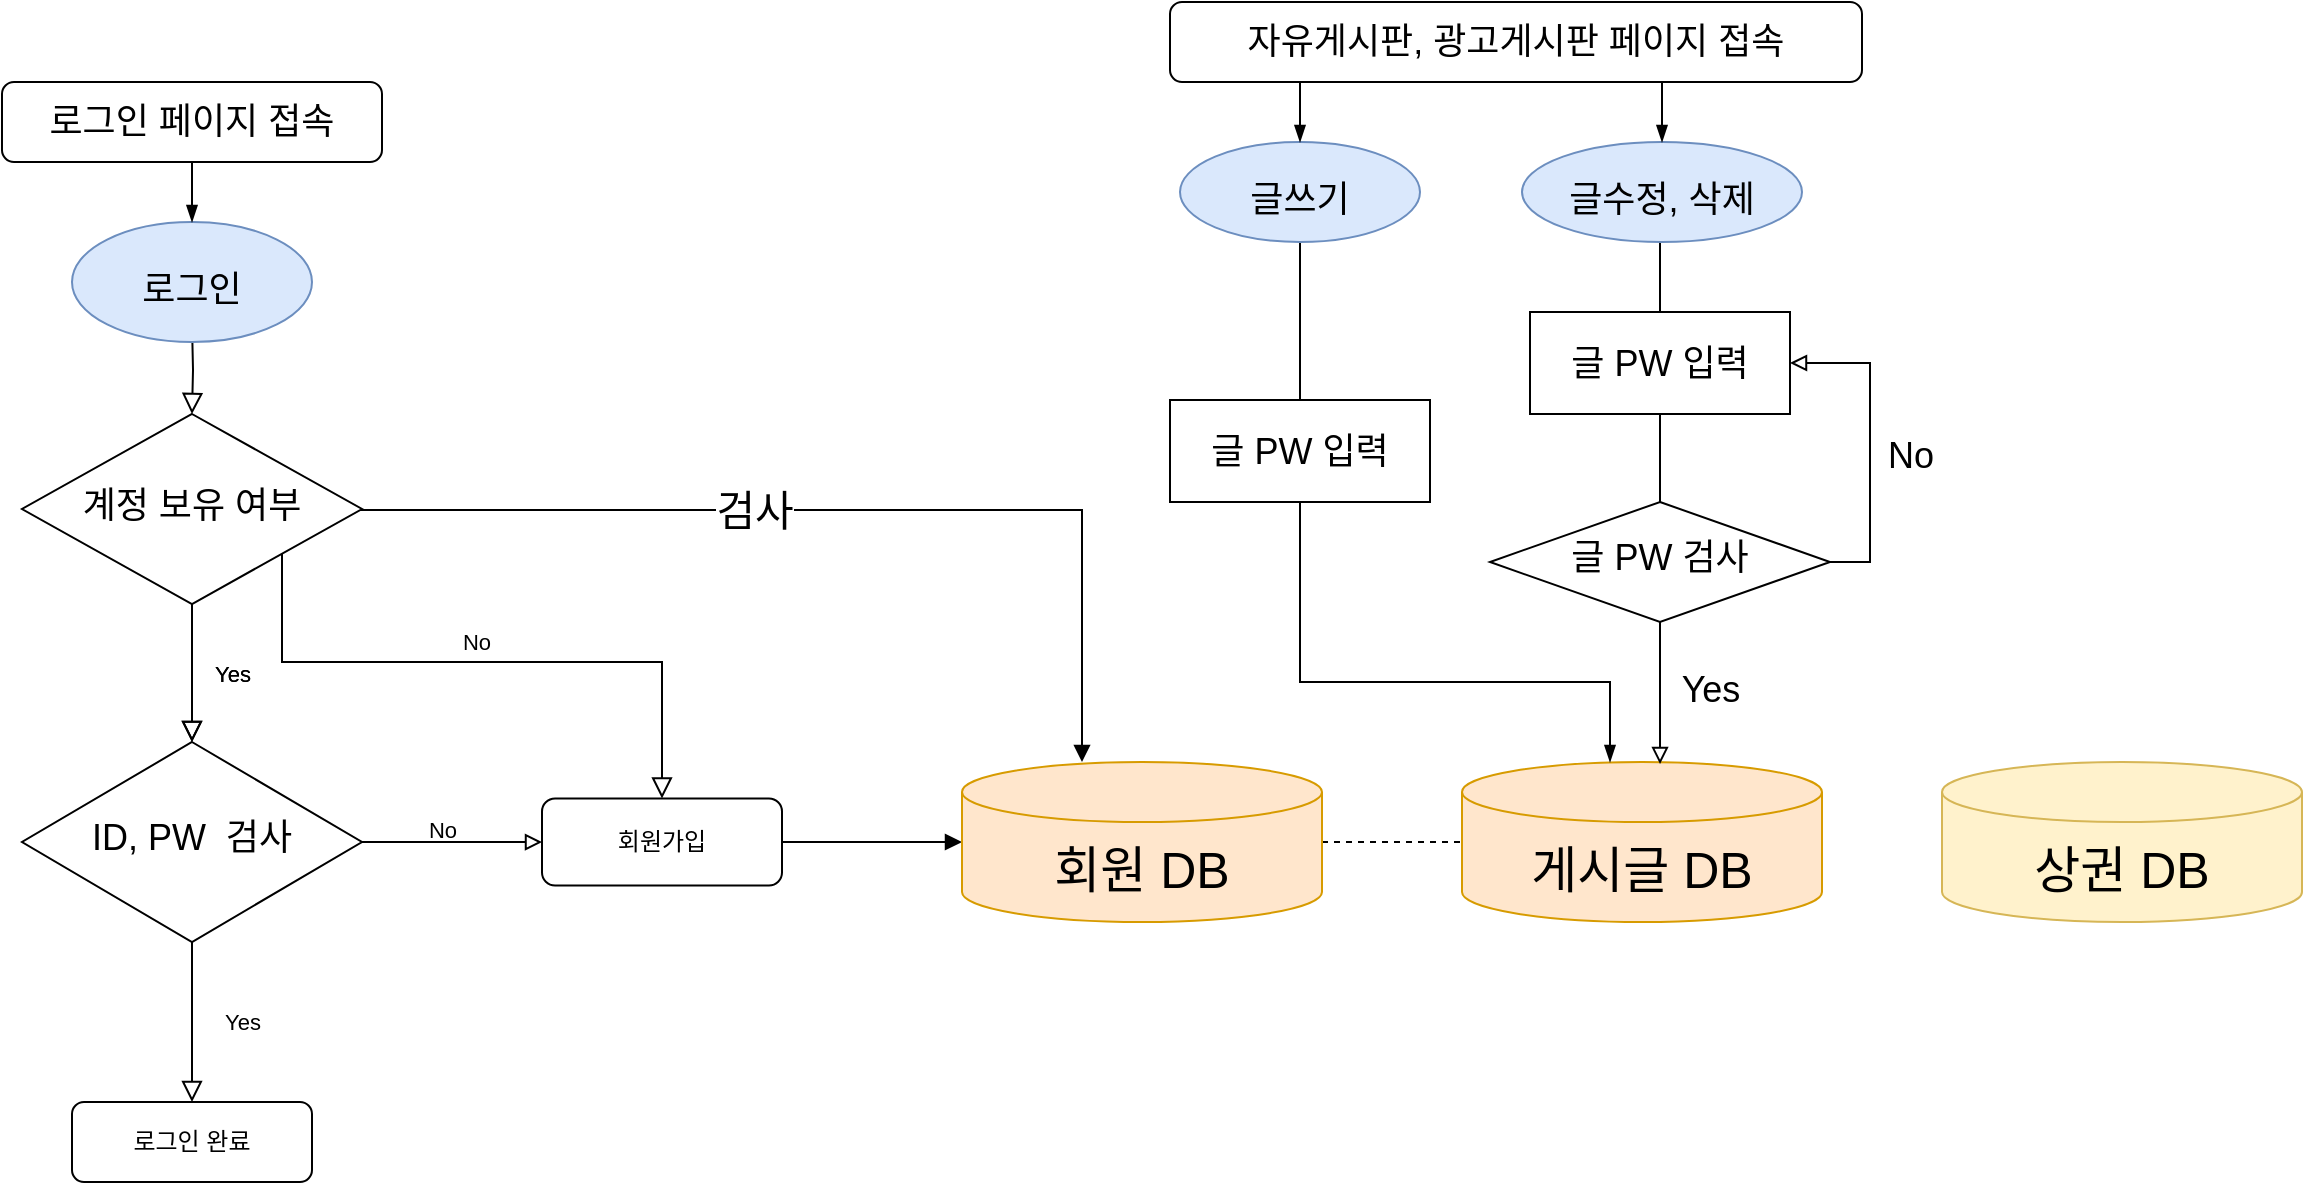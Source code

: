 <mxfile version="20.1.1" type="github">
  <diagram id="C5RBs43oDa-KdzZeNtuy" name="Page-1">
    <mxGraphModel dx="2037" dy="1183" grid="1" gridSize="10" guides="1" tooltips="1" connect="1" arrows="1" fold="1" page="1" pageScale="1" pageWidth="1600" pageHeight="900" math="0" shadow="0">
      <root>
        <mxCell id="WIyWlLk6GJQsqaUBKTNV-0" />
        <mxCell id="WIyWlLk6GJQsqaUBKTNV-1" parent="WIyWlLk6GJQsqaUBKTNV-0" />
        <mxCell id="bBwQ-RSHp12rILGkyPcm-10" value="&lt;font style=&quot;font-size: 11px;&quot;&gt;No&lt;/font&gt;" style="endArrow=classic;html=1;rounded=0;fontSize=20;entryX=0;entryY=0.5;entryDx=0;entryDy=0;strokeColor=none;" edge="1" parent="WIyWlLk6GJQsqaUBKTNV-1" target="WIyWlLk6GJQsqaUBKTNV-7">
          <mxGeometry x="-0.111" y="10" width="50" height="50" relative="1" as="geometry">
            <mxPoint x="190" y="480" as="sourcePoint" />
            <mxPoint x="240" y="430" as="targetPoint" />
            <mxPoint as="offset" />
          </mxGeometry>
        </mxCell>
        <mxCell id="WIyWlLk6GJQsqaUBKTNV-2" value="" style="rounded=0;html=1;jettySize=auto;orthogonalLoop=1;fontSize=11;endArrow=block;endFill=0;endSize=8;strokeWidth=1;shadow=0;labelBackgroundColor=none;edgeStyle=orthogonalEdgeStyle;" parent="WIyWlLk6GJQsqaUBKTNV-1" target="WIyWlLk6GJQsqaUBKTNV-6" edge="1">
          <mxGeometry relative="1" as="geometry">
            <mxPoint x="105" y="221" as="sourcePoint" />
          </mxGeometry>
        </mxCell>
        <mxCell id="WIyWlLk6GJQsqaUBKTNV-4" value="Yes" style="rounded=0;html=1;jettySize=auto;orthogonalLoop=1;fontSize=11;endArrow=block;endFill=0;endSize=8;strokeWidth=1;shadow=0;labelBackgroundColor=none;edgeStyle=orthogonalEdgeStyle;exitX=0.5;exitY=1;exitDx=0;exitDy=0;" parent="WIyWlLk6GJQsqaUBKTNV-1" source="WIyWlLk6GJQsqaUBKTNV-6" target="WIyWlLk6GJQsqaUBKTNV-10" edge="1">
          <mxGeometry y="20" relative="1" as="geometry">
            <mxPoint as="offset" />
            <mxPoint x="105" y="410.0" as="sourcePoint" />
          </mxGeometry>
        </mxCell>
        <mxCell id="WIyWlLk6GJQsqaUBKTNV-5" value="No" style="edgeStyle=orthogonalEdgeStyle;rounded=0;html=1;jettySize=auto;orthogonalLoop=1;fontSize=11;endArrow=block;endFill=0;endSize=8;strokeWidth=1;shadow=0;labelBackgroundColor=none;exitX=1;exitY=0.5;exitDx=0;exitDy=0;" parent="WIyWlLk6GJQsqaUBKTNV-1" source="WIyWlLk6GJQsqaUBKTNV-6" target="WIyWlLk6GJQsqaUBKTNV-7" edge="1">
          <mxGeometry x="0.14" y="10" relative="1" as="geometry">
            <mxPoint as="offset" />
            <Array as="points">
              <mxPoint x="150" y="314" />
              <mxPoint x="150" y="390" />
              <mxPoint x="340" y="390" />
            </Array>
          </mxGeometry>
        </mxCell>
        <mxCell id="bBwQ-RSHp12rILGkyPcm-5" value="검사" style="edgeStyle=orthogonalEdgeStyle;rounded=0;orthogonalLoop=1;jettySize=auto;html=1;exitX=1;exitY=1;exitDx=0;exitDy=0;fontSize=21;endArrow=block;endFill=1;" edge="1" parent="WIyWlLk6GJQsqaUBKTNV-1" source="WIyWlLk6GJQsqaUBKTNV-6" target="bBwQ-RSHp12rILGkyPcm-0">
          <mxGeometry x="-0.052" relative="1" as="geometry">
            <Array as="points">
              <mxPoint x="147" y="314" />
              <mxPoint x="550" y="314" />
            </Array>
            <mxPoint as="offset" />
          </mxGeometry>
        </mxCell>
        <mxCell id="WIyWlLk6GJQsqaUBKTNV-6" value="&lt;font style=&quot;font-size: 18px;&quot;&gt;계정 보유 여부&lt;/font&gt;" style="rhombus;whiteSpace=wrap;html=1;shadow=0;fontFamily=Helvetica;fontSize=12;align=center;strokeWidth=1;spacing=6;spacingTop=-4;" parent="WIyWlLk6GJQsqaUBKTNV-1" vertex="1">
          <mxGeometry x="20" y="266" width="170" height="95" as="geometry" />
        </mxCell>
        <mxCell id="bBwQ-RSHp12rILGkyPcm-20" style="edgeStyle=orthogonalEdgeStyle;rounded=0;orthogonalLoop=1;jettySize=auto;html=1;exitX=1;exitY=0.5;exitDx=0;exitDy=0;entryX=0;entryY=0.5;entryDx=0;entryDy=0;entryPerimeter=0;labelBackgroundColor=default;fontFamily=Helvetica;fontSize=20;fontColor=default;endArrow=block;endFill=1;strokeColor=default;" edge="1" parent="WIyWlLk6GJQsqaUBKTNV-1" source="WIyWlLk6GJQsqaUBKTNV-7" target="bBwQ-RSHp12rILGkyPcm-0">
          <mxGeometry relative="1" as="geometry" />
        </mxCell>
        <mxCell id="WIyWlLk6GJQsqaUBKTNV-7" value="회원가입" style="rounded=1;whiteSpace=wrap;html=1;fontSize=12;glass=0;strokeWidth=1;shadow=0;" parent="WIyWlLk6GJQsqaUBKTNV-1" vertex="1">
          <mxGeometry x="280" y="458.25" width="120" height="43.5" as="geometry" />
        </mxCell>
        <mxCell id="WIyWlLk6GJQsqaUBKTNV-9" value="Yes" style="edgeStyle=orthogonalEdgeStyle;rounded=0;html=1;jettySize=auto;orthogonalLoop=1;fontSize=11;endArrow=block;endFill=0;endSize=8;strokeWidth=1;shadow=0;labelBackgroundColor=none;" parent="WIyWlLk6GJQsqaUBKTNV-1" source="WIyWlLk6GJQsqaUBKTNV-10" target="WIyWlLk6GJQsqaUBKTNV-12" edge="1">
          <mxGeometry y="25" relative="1" as="geometry">
            <mxPoint as="offset" />
            <Array as="points">
              <mxPoint x="105" y="580" />
              <mxPoint x="105" y="580" />
            </Array>
          </mxGeometry>
        </mxCell>
        <mxCell id="bBwQ-RSHp12rILGkyPcm-15" style="edgeStyle=orthogonalEdgeStyle;shape=connector;rounded=0;orthogonalLoop=1;jettySize=auto;html=1;exitX=1;exitY=0.5;exitDx=0;exitDy=0;labelBackgroundColor=default;fontFamily=Helvetica;fontSize=20;fontColor=default;endArrow=block;strokeColor=default;endFill=0;" edge="1" parent="WIyWlLk6GJQsqaUBKTNV-1" source="WIyWlLk6GJQsqaUBKTNV-10" target="WIyWlLk6GJQsqaUBKTNV-7">
          <mxGeometry relative="1" as="geometry" />
        </mxCell>
        <mxCell id="WIyWlLk6GJQsqaUBKTNV-10" value="&lt;font style=&quot;font-size: 18px;&quot;&gt;ID, PW &amp;nbsp;검사&lt;/font&gt;" style="rhombus;whiteSpace=wrap;html=1;shadow=0;fontFamily=Helvetica;fontSize=12;align=center;strokeWidth=1;spacing=6;spacingTop=-4;" parent="WIyWlLk6GJQsqaUBKTNV-1" vertex="1">
          <mxGeometry x="20" y="430" width="170" height="100" as="geometry" />
        </mxCell>
        <mxCell id="WIyWlLk6GJQsqaUBKTNV-12" value="로그인 완료" style="rounded=1;whiteSpace=wrap;html=1;fontSize=12;glass=0;strokeWidth=1;shadow=0;" parent="WIyWlLk6GJQsqaUBKTNV-1" vertex="1">
          <mxGeometry x="45" y="610" width="120" height="40" as="geometry" />
        </mxCell>
        <mxCell id="bBwQ-RSHp12rILGkyPcm-22" style="edgeStyle=orthogonalEdgeStyle;shape=connector;rounded=0;orthogonalLoop=1;jettySize=auto;html=1;exitX=1;exitY=0.5;exitDx=0;exitDy=0;exitPerimeter=0;entryX=0;entryY=0.5;entryDx=0;entryDy=0;entryPerimeter=0;labelBackgroundColor=default;fontFamily=Helvetica;fontSize=11;fontColor=default;endArrow=none;endFill=0;strokeColor=default;dashed=1;" edge="1" parent="WIyWlLk6GJQsqaUBKTNV-1" source="bBwQ-RSHp12rILGkyPcm-0" target="bBwQ-RSHp12rILGkyPcm-21">
          <mxGeometry relative="1" as="geometry" />
        </mxCell>
        <mxCell id="bBwQ-RSHp12rILGkyPcm-0" value="&lt;font style=&quot;font-size: 25px;&quot;&gt;회원 DB&lt;/font&gt;" style="shape=cylinder3;whiteSpace=wrap;html=1;boundedLbl=1;backgroundOutline=1;size=15;fillColor=#ffe6cc;strokeColor=#d79b00;" vertex="1" parent="WIyWlLk6GJQsqaUBKTNV-1">
          <mxGeometry x="490" y="440" width="180" height="80" as="geometry" />
        </mxCell>
        <mxCell id="bBwQ-RSHp12rILGkyPcm-1" value="&lt;font style=&quot;font-size: 25px;&quot;&gt;상권 DB&lt;/font&gt;" style="shape=cylinder3;whiteSpace=wrap;html=1;boundedLbl=1;backgroundOutline=1;size=15;fillColor=#fff2cc;strokeColor=#d6b656;" vertex="1" parent="WIyWlLk6GJQsqaUBKTNV-1">
          <mxGeometry x="980" y="440" width="180" height="80" as="geometry" />
        </mxCell>
        <mxCell id="bBwQ-RSHp12rILGkyPcm-3" value="&lt;font style=&quot;font-size: 18px;&quot;&gt;로그인&lt;/font&gt;" style="ellipse;whiteSpace=wrap;html=1;fontSize=25;fillColor=#dae8fc;strokeColor=#6c8ebf;" vertex="1" parent="WIyWlLk6GJQsqaUBKTNV-1">
          <mxGeometry x="45" y="170" width="120" height="60" as="geometry" />
        </mxCell>
        <mxCell id="bBwQ-RSHp12rILGkyPcm-21" value="&lt;span style=&quot;font-size: 25px;&quot;&gt;게시글 DB&lt;/span&gt;" style="shape=cylinder3;whiteSpace=wrap;html=1;boundedLbl=1;backgroundOutline=1;size=15;fillColor=#ffe6cc;strokeColor=#d79b00;" vertex="1" parent="WIyWlLk6GJQsqaUBKTNV-1">
          <mxGeometry x="740" y="440" width="180" height="80" as="geometry" />
        </mxCell>
        <mxCell id="bBwQ-RSHp12rILGkyPcm-28" style="edgeStyle=orthogonalEdgeStyle;shape=connector;rounded=0;orthogonalLoop=1;jettySize=auto;html=1;exitX=0.5;exitY=1;exitDx=0;exitDy=0;labelBackgroundColor=default;fontFamily=Helvetica;fontSize=14;fontColor=default;endArrow=none;endFill=0;strokeColor=default;entryX=0.5;entryY=0;entryDx=0;entryDy=0;" edge="1" parent="WIyWlLk6GJQsqaUBKTNV-1" source="bBwQ-RSHp12rILGkyPcm-35" target="bBwQ-RSHp12rILGkyPcm-24">
          <mxGeometry relative="1" as="geometry">
            <mxPoint x="659.25" y="178.5" as="targetPoint" />
            <mxPoint x="659" y="147" as="sourcePoint" />
          </mxGeometry>
        </mxCell>
        <mxCell id="bBwQ-RSHp12rILGkyPcm-36" style="edgeStyle=orthogonalEdgeStyle;shape=connector;rounded=0;orthogonalLoop=1;jettySize=auto;html=1;labelBackgroundColor=default;fontFamily=Helvetica;fontSize=25;fontColor=default;endArrow=blockThin;endFill=1;strokeColor=default;exitX=0.5;exitY=1;exitDx=0;exitDy=0;entryX=0.5;entryY=0;entryDx=0;entryDy=0;entryPerimeter=0;" edge="1" parent="WIyWlLk6GJQsqaUBKTNV-1" source="bBwQ-RSHp12rILGkyPcm-24">
          <mxGeometry relative="1" as="geometry">
            <mxPoint x="814" y="440" as="targetPoint" />
            <Array as="points">
              <mxPoint x="659" y="400" />
              <mxPoint x="814" y="400" />
            </Array>
          </mxGeometry>
        </mxCell>
        <mxCell id="bBwQ-RSHp12rILGkyPcm-24" value="&lt;font style=&quot;font-size: 18px;&quot;&gt;글 PW 입력&lt;/font&gt;" style="rounded=0;whiteSpace=wrap;html=1;fontFamily=Helvetica;fontSize=14;fontColor=default;" vertex="1" parent="WIyWlLk6GJQsqaUBKTNV-1">
          <mxGeometry x="594" y="259" width="130" height="51" as="geometry" />
        </mxCell>
        <mxCell id="bBwQ-RSHp12rILGkyPcm-35" value="&lt;font style=&quot;font-size: 18px;&quot;&gt;글쓰기&lt;/font&gt;" style="ellipse;whiteSpace=wrap;html=1;fontSize=25;fillColor=#dae8fc;strokeColor=#6c8ebf;" vertex="1" parent="WIyWlLk6GJQsqaUBKTNV-1">
          <mxGeometry x="599" y="130" width="120" height="50" as="geometry" />
        </mxCell>
        <mxCell id="bBwQ-RSHp12rILGkyPcm-37" style="edgeStyle=orthogonalEdgeStyle;shape=connector;rounded=0;orthogonalLoop=1;jettySize=auto;html=1;exitX=0.5;exitY=1;exitDx=0;exitDy=0;labelBackgroundColor=default;fontFamily=Helvetica;fontSize=14;fontColor=default;endArrow=none;endFill=0;strokeColor=default;entryX=0.5;entryY=0;entryDx=0;entryDy=0;" edge="1" source="bBwQ-RSHp12rILGkyPcm-39" target="bBwQ-RSHp12rILGkyPcm-38" parent="WIyWlLk6GJQsqaUBKTNV-1">
          <mxGeometry relative="1" as="geometry">
            <mxPoint x="809.25" y="178.5" as="targetPoint" />
            <mxPoint x="809" y="147" as="sourcePoint" />
          </mxGeometry>
        </mxCell>
        <mxCell id="bBwQ-RSHp12rILGkyPcm-44" style="edgeStyle=orthogonalEdgeStyle;shape=connector;rounded=0;orthogonalLoop=1;jettySize=auto;html=1;exitX=0.5;exitY=1;exitDx=0;exitDy=0;entryX=0.5;entryY=0;entryDx=0;entryDy=0;labelBackgroundColor=default;fontFamily=Helvetica;fontSize=18;fontColor=default;endArrow=none;endFill=0;strokeColor=default;" edge="1" parent="WIyWlLk6GJQsqaUBKTNV-1" source="bBwQ-RSHp12rILGkyPcm-38" target="bBwQ-RSHp12rILGkyPcm-43">
          <mxGeometry relative="1" as="geometry" />
        </mxCell>
        <mxCell id="bBwQ-RSHp12rILGkyPcm-38" value="&lt;font style=&quot;font-size: 18px;&quot;&gt;글 PW 입력&lt;/font&gt;" style="rounded=0;whiteSpace=wrap;html=1;fontFamily=Helvetica;fontSize=14;fontColor=default;" vertex="1" parent="WIyWlLk6GJQsqaUBKTNV-1">
          <mxGeometry x="774" y="215" width="130" height="51" as="geometry" />
        </mxCell>
        <mxCell id="bBwQ-RSHp12rILGkyPcm-39" value="&lt;font style=&quot;font-size: 18px;&quot;&gt;글수정, 삭제&lt;/font&gt;" style="ellipse;whiteSpace=wrap;html=1;fontSize=25;fillColor=#dae8fc;strokeColor=#6c8ebf;" vertex="1" parent="WIyWlLk6GJQsqaUBKTNV-1">
          <mxGeometry x="770" y="130" width="140" height="50" as="geometry" />
        </mxCell>
        <mxCell id="bBwQ-RSHp12rILGkyPcm-50" value="Yes" style="edgeStyle=orthogonalEdgeStyle;shape=connector;rounded=0;orthogonalLoop=1;jettySize=auto;html=1;exitX=0.5;exitY=1;exitDx=0;exitDy=0;entryX=0.639;entryY=0.013;entryDx=0;entryDy=0;entryPerimeter=0;labelBackgroundColor=default;fontFamily=Helvetica;fontSize=18;fontColor=default;endArrow=block;endFill=0;strokeColor=default;" edge="1" parent="WIyWlLk6GJQsqaUBKTNV-1" source="bBwQ-RSHp12rILGkyPcm-43">
          <mxGeometry x="-0.046" y="25" relative="1" as="geometry">
            <mxPoint x="839.02" y="441.04" as="targetPoint" />
            <mxPoint as="offset" />
          </mxGeometry>
        </mxCell>
        <mxCell id="bBwQ-RSHp12rILGkyPcm-51" value="No" style="edgeStyle=orthogonalEdgeStyle;shape=connector;rounded=0;orthogonalLoop=1;jettySize=auto;html=1;exitX=1;exitY=0.5;exitDx=0;exitDy=0;entryX=1;entryY=0.5;entryDx=0;entryDy=0;labelBackgroundColor=default;fontFamily=Helvetica;fontSize=18;fontColor=default;endArrow=block;endFill=0;strokeColor=default;" edge="1" parent="WIyWlLk6GJQsqaUBKTNV-1" source="bBwQ-RSHp12rILGkyPcm-43" target="bBwQ-RSHp12rILGkyPcm-38">
          <mxGeometry x="-0.07" y="-20" relative="1" as="geometry">
            <mxPoint y="1" as="offset" />
          </mxGeometry>
        </mxCell>
        <mxCell id="bBwQ-RSHp12rILGkyPcm-43" value="&lt;font size=&quot;4&quot;&gt;글 PW 검사&lt;br&gt;&lt;/font&gt;" style="rhombus;whiteSpace=wrap;html=1;shadow=0;fontFamily=Helvetica;fontSize=12;align=center;strokeWidth=1;spacing=6;spacingTop=-4;" vertex="1" parent="WIyWlLk6GJQsqaUBKTNV-1">
          <mxGeometry x="754" y="310" width="170" height="60" as="geometry" />
        </mxCell>
        <mxCell id="bBwQ-RSHp12rILGkyPcm-47" value="Yes" style="rounded=0;html=1;jettySize=auto;orthogonalLoop=1;fontSize=11;endArrow=block;endFill=0;endSize=8;strokeWidth=1;shadow=0;labelBackgroundColor=none;edgeStyle=orthogonalEdgeStyle;exitX=0.5;exitY=1;exitDx=0;exitDy=0;" edge="1" parent="WIyWlLk6GJQsqaUBKTNV-1">
          <mxGeometry y="20" relative="1" as="geometry">
            <mxPoint as="offset" />
            <mxPoint x="105" y="361" as="sourcePoint" />
            <mxPoint x="105" y="430" as="targetPoint" />
          </mxGeometry>
        </mxCell>
        <mxCell id="bBwQ-RSHp12rILGkyPcm-58" style="edgeStyle=orthogonalEdgeStyle;shape=connector;rounded=0;orthogonalLoop=1;jettySize=auto;html=1;exitX=0.25;exitY=1;exitDx=0;exitDy=0;entryX=0.5;entryY=0;entryDx=0;entryDy=0;labelBackgroundColor=default;fontFamily=Helvetica;fontSize=18;fontColor=default;endArrow=blockThin;endFill=1;strokeColor=default;" edge="1" parent="WIyWlLk6GJQsqaUBKTNV-1" source="bBwQ-RSHp12rILGkyPcm-53" target="bBwQ-RSHp12rILGkyPcm-35">
          <mxGeometry relative="1" as="geometry" />
        </mxCell>
        <mxCell id="bBwQ-RSHp12rILGkyPcm-59" style="edgeStyle=orthogonalEdgeStyle;shape=connector;rounded=0;orthogonalLoop=1;jettySize=auto;html=1;exitX=0.75;exitY=1;exitDx=0;exitDy=0;entryX=0.5;entryY=0;entryDx=0;entryDy=0;labelBackgroundColor=default;fontFamily=Helvetica;fontSize=18;fontColor=default;endArrow=blockThin;endFill=1;strokeColor=default;" edge="1" parent="WIyWlLk6GJQsqaUBKTNV-1" source="bBwQ-RSHp12rILGkyPcm-53" target="bBwQ-RSHp12rILGkyPcm-39">
          <mxGeometry relative="1" as="geometry" />
        </mxCell>
        <mxCell id="bBwQ-RSHp12rILGkyPcm-53" value="자유게시판, 광고게시판 페이지 접속" style="rounded=1;whiteSpace=wrap;html=1;fontFamily=Helvetica;fontSize=18;fontColor=default;" vertex="1" parent="WIyWlLk6GJQsqaUBKTNV-1">
          <mxGeometry x="594" y="60" width="346" height="40" as="geometry" />
        </mxCell>
        <mxCell id="bBwQ-RSHp12rILGkyPcm-61" style="edgeStyle=orthogonalEdgeStyle;shape=connector;rounded=0;orthogonalLoop=1;jettySize=auto;html=1;entryX=0.5;entryY=0;entryDx=0;entryDy=0;labelBackgroundColor=default;fontFamily=Helvetica;fontSize=18;fontColor=default;endArrow=blockThin;endFill=1;strokeColor=default;" edge="1" parent="WIyWlLk6GJQsqaUBKTNV-1" source="bBwQ-RSHp12rILGkyPcm-60" target="bBwQ-RSHp12rILGkyPcm-3">
          <mxGeometry relative="1" as="geometry" />
        </mxCell>
        <mxCell id="bBwQ-RSHp12rILGkyPcm-60" value="로그인 페이지 접속" style="rounded=1;whiteSpace=wrap;html=1;fontFamily=Helvetica;fontSize=18;fontColor=default;" vertex="1" parent="WIyWlLk6GJQsqaUBKTNV-1">
          <mxGeometry x="10" y="100" width="190" height="40" as="geometry" />
        </mxCell>
      </root>
    </mxGraphModel>
  </diagram>
</mxfile>
